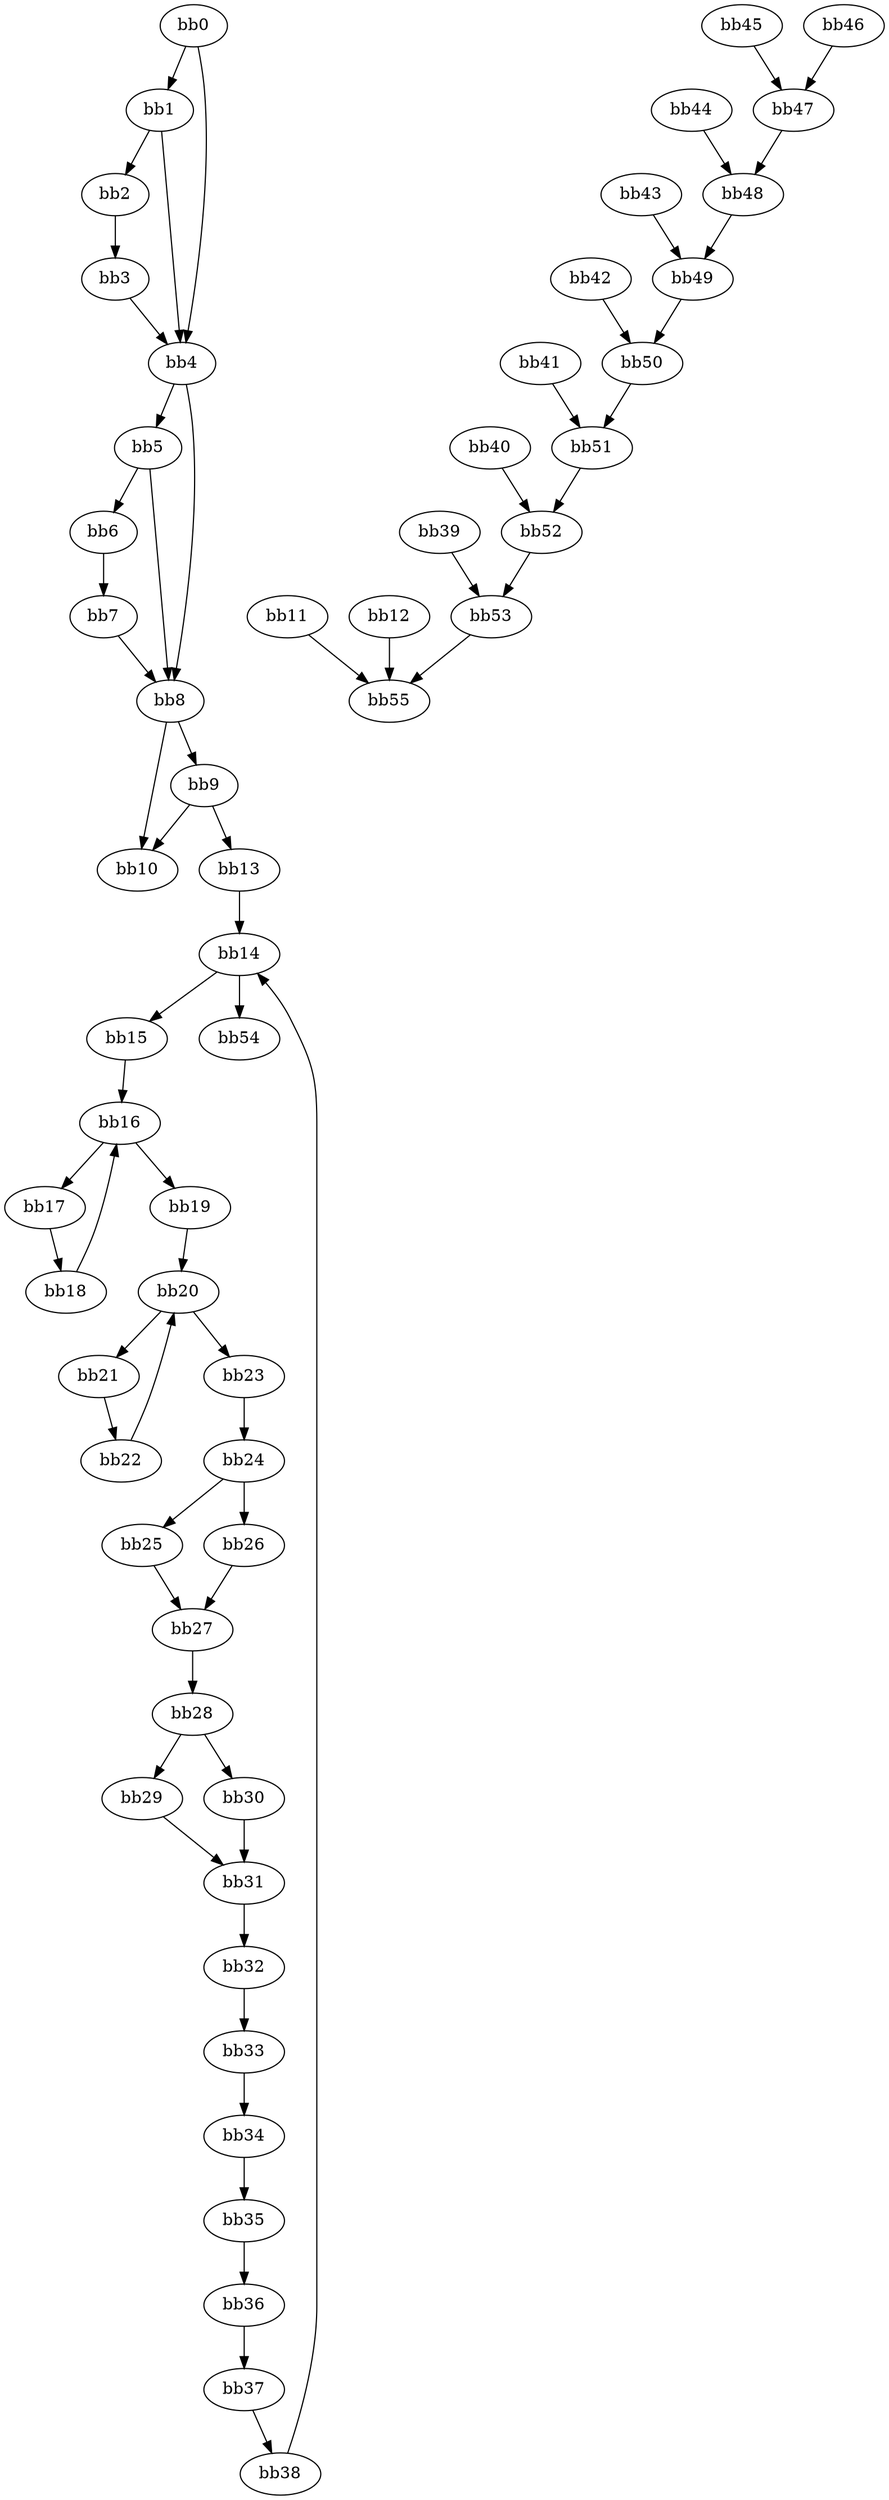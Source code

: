 digraph cfg {
v0 [label = "bb0"];
v1 [label = "bb1"];
v2 [label = "bb2"];
v3 [label = "bb3"];
v4 [label = "bb4"];
v5 [label = "bb5"];
v6 [label = "bb6"];
v7 [label = "bb7"];
v8 [label = "bb8"];
v9 [label = "bb9"];
v10 [label = "bb10"];
v11 [label = "bb11"];
v12 [label = "bb12"];
v13 [label = "bb13"];
v14 [label = "bb14"];
v15 [label = "bb15"];
v16 [label = "bb16"];
v17 [label = "bb17"];
v18 [label = "bb18"];
v19 [label = "bb19"];
v20 [label = "bb20"];
v21 [label = "bb21"];
v22 [label = "bb22"];
v23 [label = "bb23"];
v24 [label = "bb24"];
v25 [label = "bb25"];
v26 [label = "bb26"];
v27 [label = "bb27"];
v28 [label = "bb28"];
v29 [label = "bb29"];
v30 [label = "bb30"];
v31 [label = "bb31"];
v32 [label = "bb32"];
v33 [label = "bb33"];
v34 [label = "bb34"];
v35 [label = "bb35"];
v36 [label = "bb36"];
v37 [label = "bb37"];
v38 [label = "bb38"];
v39 [label = "bb39"];
v40 [label = "bb40"];
v41 [label = "bb41"];
v42 [label = "bb42"];
v43 [label = "bb43"];
v44 [label = "bb44"];
v45 [label = "bb45"];
v46 [label = "bb46"];
v47 [label = "bb47"];
v48 [label = "bb48"];
v49 [label = "bb49"];
v50 [label = "bb50"];
v51 [label = "bb51"];
v52 [label = "bb52"];
v53 [label = "bb53"];
v54 [label = "bb54"];
v55 [label = "bb55"];
v0 -> v1;
v0 -> v4;
v1 -> v4;
v1 -> v2;
v2 -> v3;
v3 -> v4;
v4 -> v5;
v4 -> v8;
v5 -> v8;
v5 -> v6;
v6 -> v7;
v7 -> v8;
v8 -> v10;
v8 -> v9;
v9 -> v10;
v9 -> v13;
v11 -> v55;
v12 -> v55;
v13 -> v14;
v14 -> v15;
v14 -> v54;
v15 -> v16;
v16 -> v17;
v16 -> v19;
v17 -> v18;
v18 -> v16;
v19 -> v20;
v20 -> v21;
v20 -> v23;
v21 -> v22;
v22 -> v20;
v23 -> v24;
v24 -> v25;
v24 -> v26;
v25 -> v27;
v26 -> v27;
v27 -> v28;
v28 -> v29;
v28 -> v30;
v29 -> v31;
v30 -> v31;
v31 -> v32;
v32 -> v33;
v33 -> v34;
v34 -> v35;
v35 -> v36;
v36 -> v37;
v37 -> v38;
v38 -> v14;
v39 -> v53;
v40 -> v52;
v41 -> v51;
v42 -> v50;
v43 -> v49;
v44 -> v48;
v45 -> v47;
v46 -> v47;
v47 -> v48;
v48 -> v49;
v49 -> v50;
v50 -> v51;
v51 -> v52;
v52 -> v53;
v53 -> v55;
}
